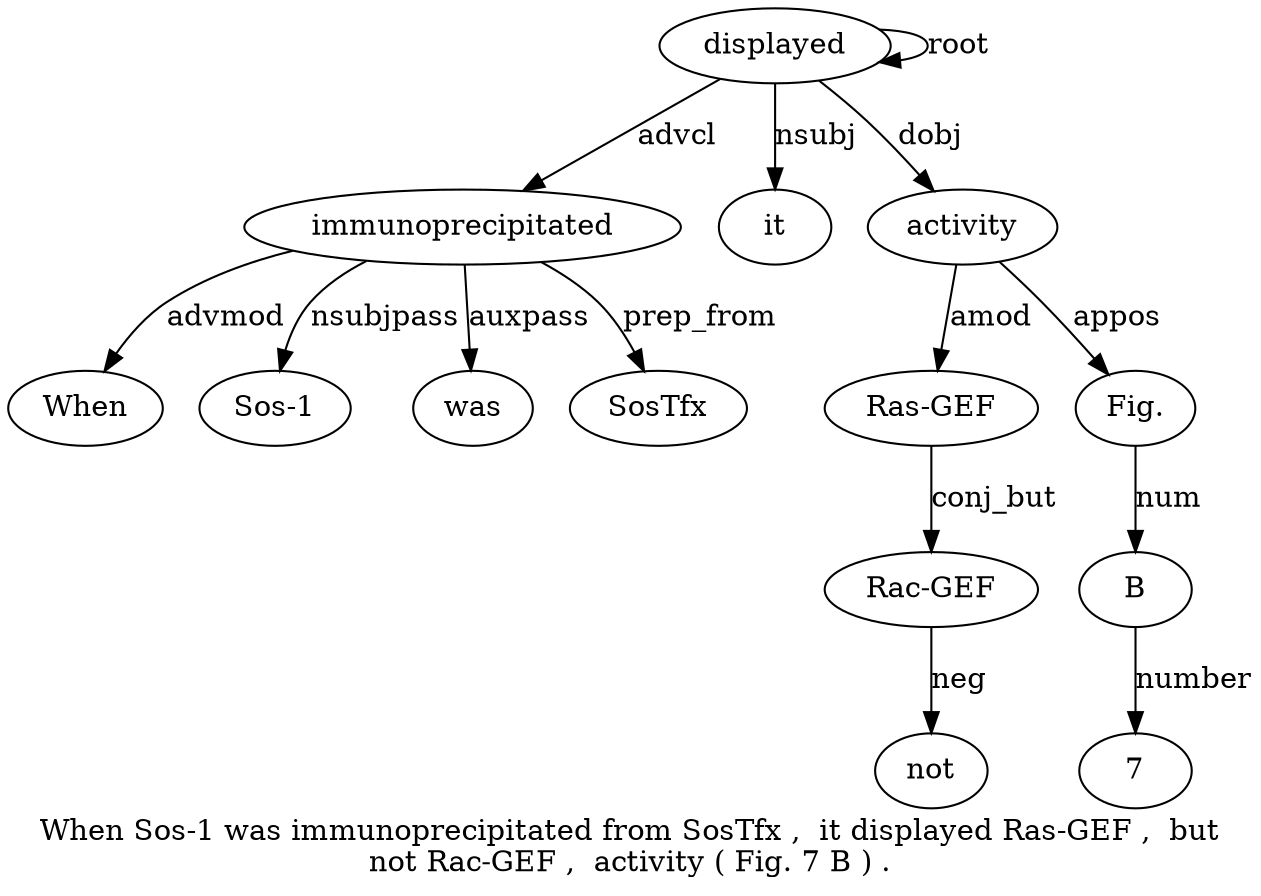digraph "When Sos-1 was immunoprecipitated from SosTfx ,  it displayed Ras-GEF ,  but not Rac-GEF ,  activity ( Fig. 7 B ) ." {
label="When Sos-1 was immunoprecipitated from SosTfx ,  it displayed Ras-GEF ,  but
not Rac-GEF ,  activity ( Fig. 7 B ) .";
immunoprecipitated4 [style=filled, fillcolor=white, label=immunoprecipitated];
When1 [style=filled, fillcolor=white, label=When];
immunoprecipitated4 -> When1  [label=advmod];
"Sos-12" [style=filled, fillcolor=white, label="Sos-1"];
immunoprecipitated4 -> "Sos-12"  [label=nsubjpass];
was3 [style=filled, fillcolor=white, label=was];
immunoprecipitated4 -> was3  [label=auxpass];
displayed9 [style=filled, fillcolor=white, label=displayed];
displayed9 -> immunoprecipitated4  [label=advcl];
SosTfx6 [style=filled, fillcolor=white, label=SosTfx];
immunoprecipitated4 -> SosTfx6  [label=prep_from];
it8 [style=filled, fillcolor=white, label=it];
displayed9 -> it8  [label=nsubj];
displayed9 -> displayed9  [label=root];
activity16 [style=filled, fillcolor=white, label=activity];
"Ras-GEF10" [style=filled, fillcolor=white, label="Ras-GEF"];
activity16 -> "Ras-GEF10"  [label=amod];
"Rac-GEF14" [style=filled, fillcolor=white, label="Rac-GEF"];
not13 [style=filled, fillcolor=white, label=not];
"Rac-GEF14" -> not13  [label=neg];
"Ras-GEF10" -> "Rac-GEF14"  [label=conj_but];
displayed9 -> activity16  [label=dobj];
"Fig.18" [style=filled, fillcolor=white, label="Fig."];
activity16 -> "Fig.18"  [label=appos];
B20 [style=filled, fillcolor=white, label=B];
719 [style=filled, fillcolor=white, label=7];
B20 -> 719  [label=number];
"Fig.18" -> B20  [label=num];
}
